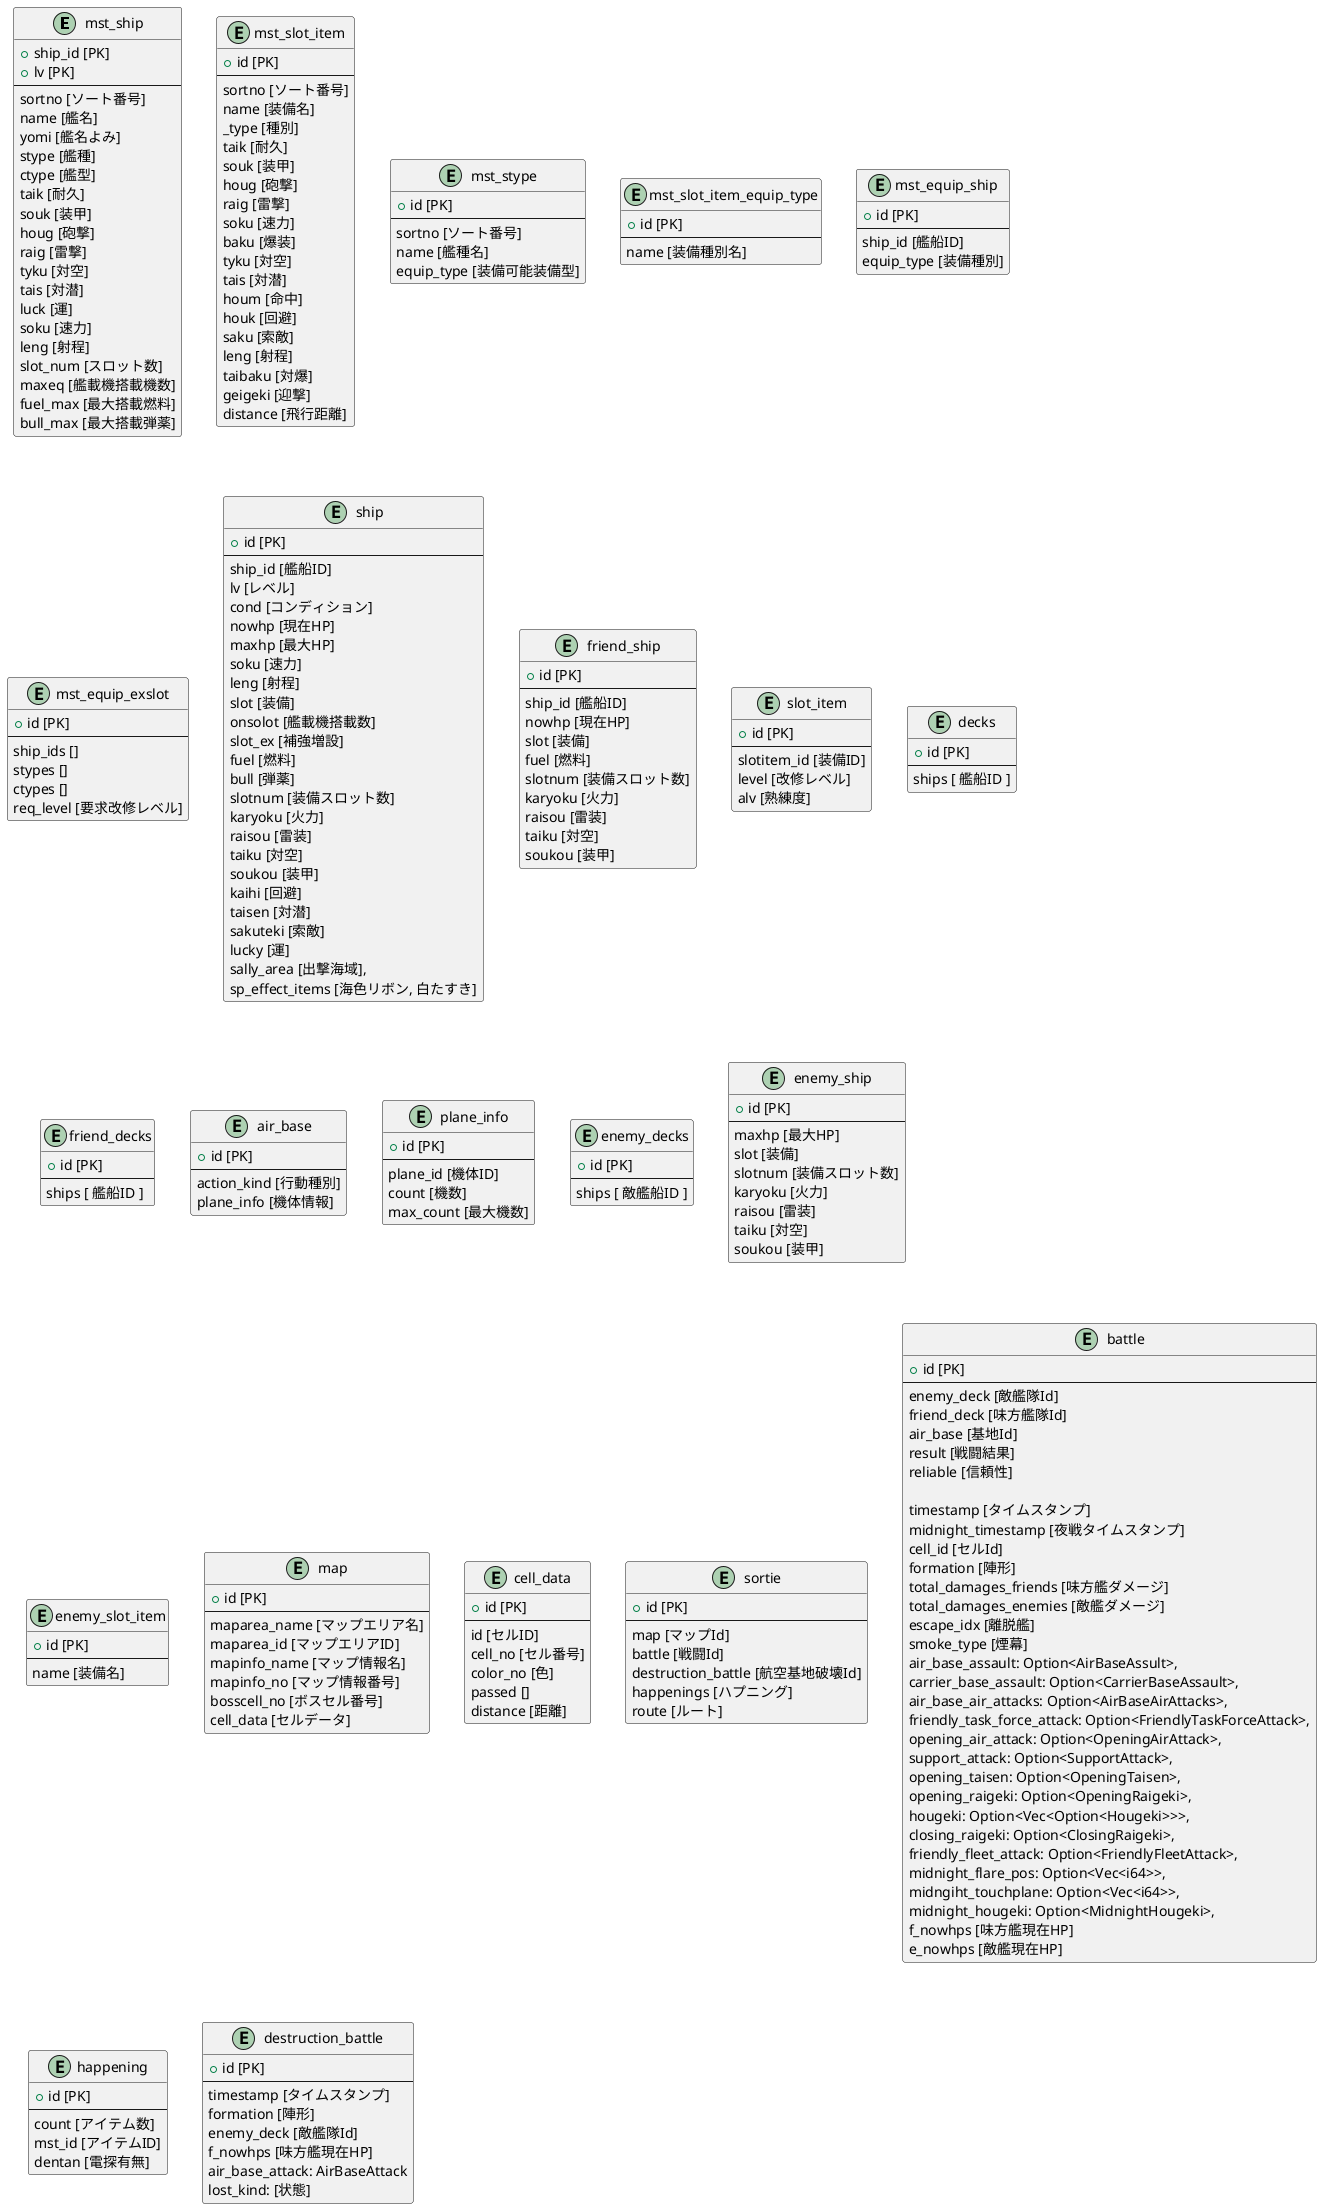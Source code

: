 @startuml tables
entity mst_ship {
  + ship_id [PK]
  + lv [PK]
  --
  sortno [ソート番号]
  name [艦名]
  yomi [艦名よみ]
  stype [艦種]
  ctype [艦型]
  taik [耐久]
  souk [装甲]
  houg [砲撃]
  raig [雷撃]
  tyku [対空]
  tais [対潜]
  luck [運]
  soku [速力]
  leng [射程]
  slot_num [スロット数]
  maxeq [艦載機搭載機数]
  fuel_max [最大搭載燃料]
  bull_max [最大搭載弾薬]
}

entity mst_slot_item {
  + id [PK]
  --
  sortno [ソート番号]
  name [装備名]
  _type [種別]
  taik [耐久]
  souk [装甲]
  houg [砲撃]
  raig [雷撃]
  soku [速力]
  baku [爆装]
  tyku [対空]
  tais [対潜]
  houm [命中]
  houk [回避]
  saku [索敵]
  leng [射程]
  taibaku [対爆]
  geigeki [迎撃]
  distance [飛行距離]
}

entity mst_stype {
  + id [PK]
  --
  sortno [ソート番号]
  name [艦種名]
  equip_type [装備可能装備型]
}

entity mst_slot_item_equip_type {
  + id [PK]
  --
  name [装備種別名]
}

entity mst_equip_ship {
  + id [PK]
  --
  ship_id [艦船ID]
  equip_type [装備種別]
}

entity mst_equip_exslot {
  + id [PK]
  --
  ship_ids []
  stypes []
  ctypes []
  req_level [要求改修レベル]
}

entity ship {
  +id [PK]
  --
  ship_id [艦船ID]
  lv [レベル]
  cond [コンディション]
  nowhp [現在HP]
  maxhp [最大HP]
  soku [速力]
  leng [射程]
  slot [装備]
  onsolot [艦載機搭載数]
  slot_ex [補強増設]
  fuel [燃料]
  bull [弾薬]
  slotnum [装備スロット数]
  karyoku [火力]
  raisou [雷装]
  taiku [対空]
  soukou [装甲]
  kaihi [回避]
  taisen [対潜]
  sakuteki [索敵]
  lucky [運]
  sally_area [出撃海域],
  sp_effect_items [海色リボン, 白たすき]
}

entity friend_ship {
  +id [PK]
  --
  ship_id [艦船ID]
  nowhp [現在HP]
  slot [装備]
  fuel [燃料]
  slotnum [装備スロット数]
  karyoku [火力]
  raisou [雷装]
  taiku [対空]
  soukou [装甲]
}

entity slot_item {
  +id [PK]
  --
  slotitem_id [装備ID]
  level [改修レベル]
  alv [熟練度]
}

entity decks {
  +id [PK]
  --
  ships [ 艦船ID ]
}

entity friend_decks {
  +id [PK]
  --
  ships [ 艦船ID ]
}

entity air_base {
  +id [PK]
  --
  action_kind [行動種別]
  plane_info [機体情報]
}

entity plane_info {
  +id [PK]
  --
  plane_id [機体ID]
  count [機数]
  max_count [最大機数]
}

' -----------------

entity enemy_decks {
  +id [PK]
  --
  ships [ 敵艦船ID ]
}

entity enemy_ship {
  +id [PK]
  --
  maxhp [最大HP]
  slot [装備]
  slotnum [装備スロット数]
  karyoku [火力]
  raisou [雷装]
  taiku [対空]
  soukou [装甲]
}

entity enemy_slot_item {
  +id [PK]
  --
  name [装備名]
}

'-----------------

entity map {
  +id [PK]
  --
  maparea_name [マップエリア名]
  maparea_id [マップエリアID]
  mapinfo_name [マップ情報名]
  mapinfo_no [マップ情報番号]
  bosscell_no [ボスセル番号]
  cell_data [セルデータ]
}

entity cell_data {
  +id [PK]
  --
  id [セルID]
  cell_no [セル番号]
  color_no [色]
  passed []
  distance [距離]
}

entity sortie {
  +id [PK]
  --
  map [マップId]
  battle [戦闘Id]
  destruction_battle [航空基地破壊Id]
  happenings [ハプニング]
  route [ルート]
}

entity battle {
  +id [PK]
  --
  enemy_deck [敵艦隊Id]
  friend_deck [味方艦隊Id]
  air_base [基地Id]
  result [戦闘結果]
  reliable [信頼性]
  
  timestamp [タイムスタンプ]
  midnight_timestamp [夜戦タイムスタンプ]
  cell_id [セルId]
  formation [陣形]
  total_damages_friends [味方艦ダメージ]
  total_damages_enemies [敵艦ダメージ]
  escape_idx [離脱艦]
  smoke_type [煙幕]
  air_base_assault: Option<AirBaseAssult>,
  carrier_base_assault: Option<CarrierBaseAssault>,
  air_base_air_attacks: Option<AirBaseAirAttacks>,
  friendly_task_force_attack: Option<FriendlyTaskForceAttack>,
  opening_air_attack: Option<OpeningAirAttack>,
  support_attack: Option<SupportAttack>,
  opening_taisen: Option<OpeningTaisen>,
  opening_raigeki: Option<OpeningRaigeki>,
  hougeki: Option<Vec<Option<Hougeki>>>,
  closing_raigeki: Option<ClosingRaigeki>,
  friendly_fleet_attack: Option<FriendlyFleetAttack>,
  midnight_flare_pos: Option<Vec<i64>>,
  midngiht_touchplane: Option<Vec<i64>>,
  midnight_hougeki: Option<MidnightHougeki>,
  f_nowhps [味方艦現在HP]
  e_nowhps [敵艦現在HP]
}

entity happening {
  +id [PK]
  --
  count [アイテム数]
  mst_id [アイテムID]
  dentan [電探有無]
}

entity destruction_battle {
  +id [PK]
  --
  timestamp [タイムスタンプ]
  formation [陣形]
  enemy_deck [敵艦隊Id]
  f_nowhps [味方艦現在HP]
  air_base_attack: AirBaseAttack
  lost_kind: [状態]
}

@enduml
